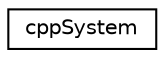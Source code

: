 digraph "Graphical Class Hierarchy"
{
 // LATEX_PDF_SIZE
  edge [fontname="Helvetica",fontsize="10",labelfontname="Helvetica",labelfontsize="10"];
  node [fontname="Helvetica",fontsize="10",shape=record];
  rankdir="LR";
  Node0 [label="cppSystem",height=0.2,width=0.4,color="black", fillcolor="white", style="filled",URL="$classcppSystem.html",tooltip=" "];
}
